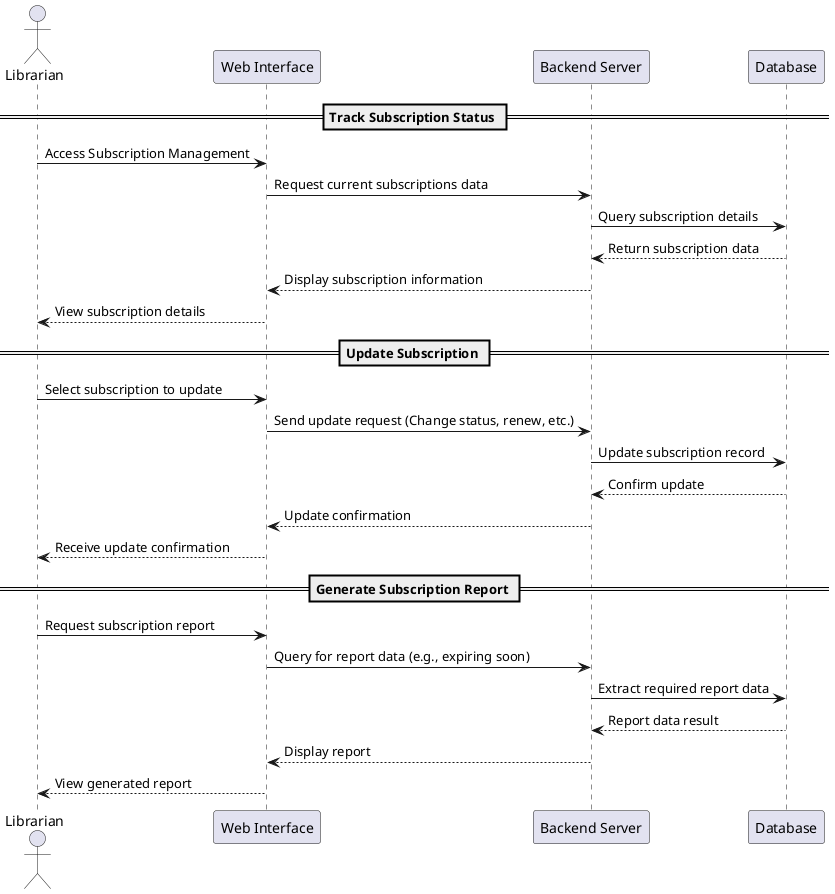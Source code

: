 @startuml
actor Librarian as librarian
participant "Web Interface" as webInterface
participant "Backend Server" as backendServer
participant "Database" as database

== Track Subscription Status ==
librarian -> webInterface : Access Subscription Management
webInterface -> backendServer : Request current subscriptions data
backendServer -> database : Query subscription details
database --> backendServer : Return subscription data
backendServer --> webInterface : Display subscription information
librarian <-- webInterface : View subscription details

== Update Subscription ==
librarian -> webInterface : Select subscription to update
webInterface -> backendServer : Send update request (Change status, renew, etc.)
backendServer -> database : Update subscription record
database --> backendServer : Confirm update
backendServer --> webInterface : Update confirmation
librarian <-- webInterface : Receive update confirmation

== Generate Subscription Report ==
librarian -> webInterface : Request subscription report
webInterface -> backendServer : Query for report data (e.g., expiring soon)
backendServer -> database : Extract required report data
database --> backendServer : Report data result
backendServer --> webInterface : Display report
librarian <-- webInterface : View generated report

@enduml